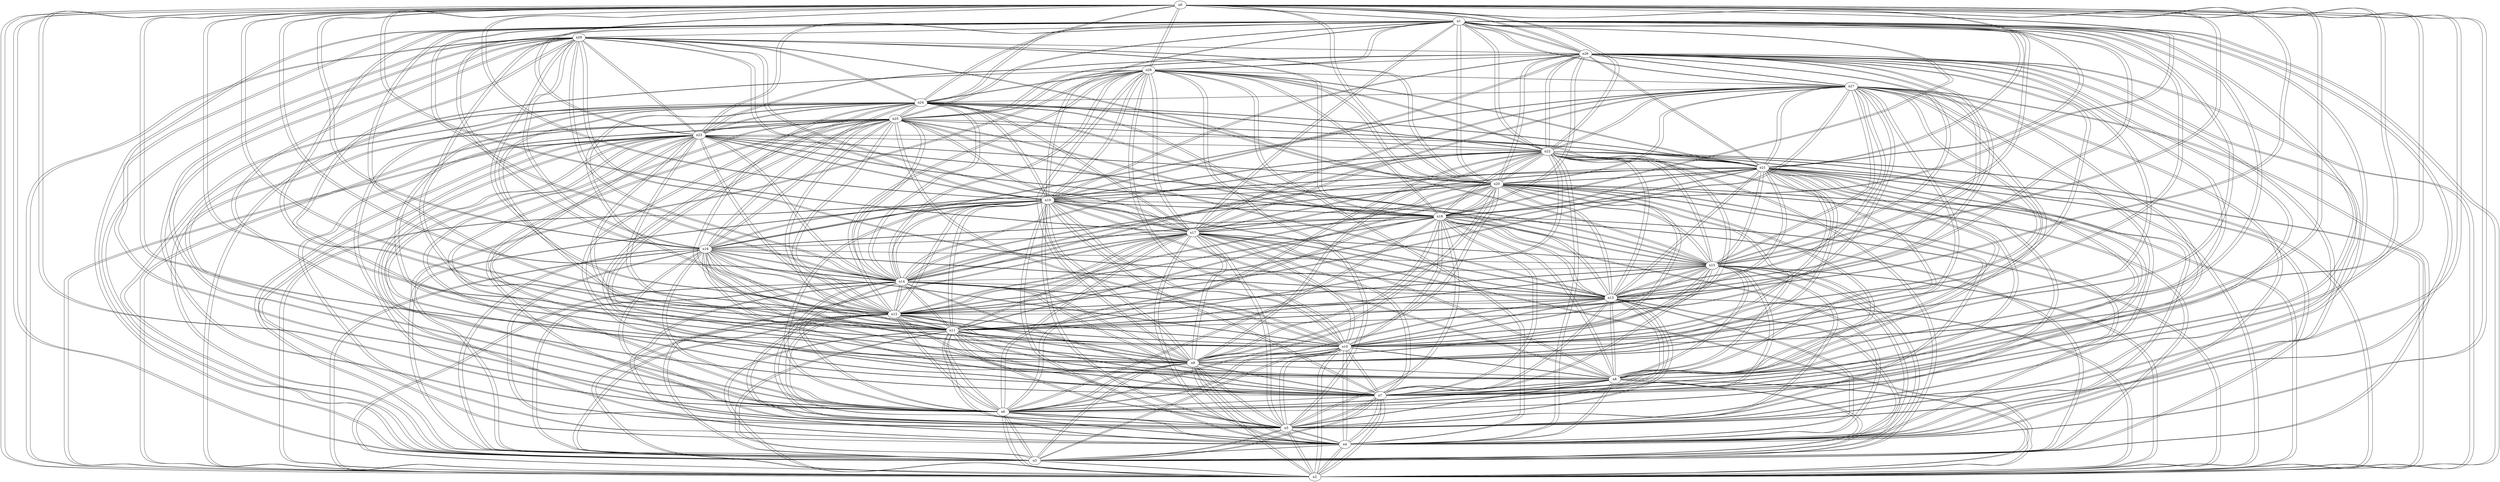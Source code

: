 graph {
n0;
n1;
n2;
n3;
n4;
n5;
n6;
n7;
n8;
n9;
n10;
n11;
n12;
n13;
n14;
n15;
n16;
n17;
n18;
n19;
n20;
n21;
n22;
n23;
n24;
n25;
n26;
n27;
n28;
n29;
n0 -- n10;
n0 -- n20;
n0 -- n16;
n0 -- n1;
n0 -- n22;
n0 -- n4;
n0 -- n19;
n0 -- n8;
n0 -- n24;
n0 -- n21;
n0 -- n13;
n0 -- n6;
n0 -- n9;
n0 -- n12;
n0 -- n3;
n0 -- n5;
n0 -- n14;
n0 -- n2;
n0 -- n11;
n0 -- n26;
n0 -- n17;
n0 -- n7;
n0 -- n15;
n0 -- n18;
n0 -- n28;
n0 -- n23;
n1 -- n10;
n1 -- n20;
n1 -- n16;
n1 -- n0;
n1 -- n22;
n1 -- n4;
n1 -- n19;
n1 -- n29;
n1 -- n8;
n1 -- n24;
n1 -- n21;
n1 -- n13;
n1 -- n6;
n1 -- n9;
n1 -- n12;
n1 -- n3;
n1 -- n5;
n1 -- n27;
n1 -- n14;
n1 -- n2;
n1 -- n11;
n1 -- n26;
n1 -- n17;
n1 -- n7;
n1 -- n15;
n1 -- n18;
n1 -- n28;
n1 -- n23;
n1 -- n25;
n2 -- n10;
n2 -- n20;
n2 -- n16;
n2 -- n0;
n2 -- n1;
n2 -- n22;
n2 -- n4;
n2 -- n19;
n2 -- n29;
n2 -- n8;
n2 -- n21;
n2 -- n13;
n2 -- n6;
n2 -- n9;
n2 -- n12;
n2 -- n3;
n2 -- n5;
n2 -- n27;
n2 -- n14;
n2 -- n11;
n2 -- n26;
n2 -- n17;
n2 -- n7;
n2 -- n15;
n2 -- n18;
n2 -- n28;
n2 -- n23;
n2 -- n25;
n3 -- n10;
n3 -- n20;
n3 -- n16;
n3 -- n0;
n3 -- n1;
n3 -- n22;
n3 -- n4;
n3 -- n19;
n3 -- n29;
n3 -- n8;
n3 -- n24;
n3 -- n21;
n3 -- n13;
n3 -- n6;
n3 -- n9;
n3 -- n12;
n3 -- n5;
n3 -- n27;
n3 -- n14;
n3 -- n2;
n3 -- n11;
n3 -- n17;
n3 -- n7;
n3 -- n15;
n3 -- n18;
n3 -- n28;
n3 -- n23;
n3 -- n25;
n4 -- n10;
n4 -- n20;
n4 -- n16;
n4 -- n0;
n4 -- n1;
n4 -- n22;
n4 -- n19;
n4 -- n8;
n4 -- n21;
n4 -- n13;
n4 -- n6;
n4 -- n9;
n4 -- n12;
n4 -- n3;
n4 -- n5;
n4 -- n27;
n4 -- n14;
n4 -- n2;
n4 -- n11;
n4 -- n26;
n4 -- n17;
n4 -- n7;
n4 -- n15;
n4 -- n18;
n4 -- n28;
n4 -- n23;
n4 -- n25;
n5 -- n10;
n5 -- n20;
n5 -- n16;
n5 -- n0;
n5 -- n1;
n5 -- n22;
n5 -- n4;
n5 -- n19;
n5 -- n29;
n5 -- n8;
n5 -- n24;
n5 -- n21;
n5 -- n13;
n5 -- n6;
n5 -- n9;
n5 -- n12;
n5 -- n3;
n5 -- n14;
n5 -- n2;
n5 -- n11;
n5 -- n26;
n5 -- n17;
n5 -- n7;
n5 -- n15;
n5 -- n18;
n5 -- n28;
n5 -- n23;
n5 -- n25;
n6 -- n10;
n6 -- n20;
n6 -- n16;
n6 -- n0;
n6 -- n1;
n6 -- n22;
n6 -- n4;
n6 -- n19;
n6 -- n29;
n6 -- n8;
n6 -- n24;
n6 -- n21;
n6 -- n13;
n6 -- n9;
n6 -- n12;
n6 -- n3;
n6 -- n5;
n6 -- n14;
n6 -- n2;
n6 -- n11;
n6 -- n17;
n6 -- n7;
n6 -- n15;
n6 -- n18;
n6 -- n23;
n6 -- n25;
n7 -- n10;
n7 -- n20;
n7 -- n16;
n7 -- n0;
n7 -- n1;
n7 -- n22;
n7 -- n4;
n7 -- n19;
n7 -- n29;
n7 -- n8;
n7 -- n24;
n7 -- n21;
n7 -- n13;
n7 -- n6;
n7 -- n9;
n7 -- n12;
n7 -- n3;
n7 -- n5;
n7 -- n27;
n7 -- n14;
n7 -- n2;
n7 -- n11;
n7 -- n26;
n7 -- n17;
n7 -- n15;
n7 -- n18;
n7 -- n23;
n7 -- n25;
n8 -- n10;
n8 -- n20;
n8 -- n16;
n8 -- n0;
n8 -- n1;
n8 -- n22;
n8 -- n4;
n8 -- n19;
n8 -- n21;
n8 -- n13;
n8 -- n6;
n8 -- n9;
n8 -- n12;
n8 -- n3;
n8 -- n5;
n8 -- n27;
n8 -- n14;
n8 -- n2;
n8 -- n11;
n8 -- n26;
n8 -- n17;
n8 -- n7;
n8 -- n15;
n8 -- n18;
n8 -- n23;
n9 -- n10;
n9 -- n20;
n9 -- n16;
n9 -- n0;
n9 -- n1;
n9 -- n22;
n9 -- n4;
n9 -- n19;
n9 -- n8;
n9 -- n24;
n9 -- n21;
n9 -- n13;
n9 -- n6;
n9 -- n12;
n9 -- n3;
n9 -- n5;
n9 -- n27;
n9 -- n14;
n9 -- n2;
n9 -- n11;
n9 -- n26;
n9 -- n17;
n9 -- n7;
n9 -- n15;
n9 -- n18;
n9 -- n28;
n9 -- n23;
n9 -- n25;
n10 -- n20;
n10 -- n16;
n10 -- n0;
n10 -- n1;
n10 -- n22;
n10 -- n4;
n10 -- n19;
n10 -- n29;
n10 -- n8;
n10 -- n24;
n10 -- n21;
n10 -- n13;
n10 -- n6;
n10 -- n9;
n10 -- n12;
n10 -- n3;
n10 -- n5;
n10 -- n27;
n10 -- n14;
n10 -- n2;
n10 -- n11;
n10 -- n26;
n10 -- n17;
n10 -- n7;
n10 -- n15;
n10 -- n18;
n10 -- n28;
n10 -- n23;
n10 -- n25;
n11 -- n10;
n11 -- n20;
n11 -- n16;
n11 -- n0;
n11 -- n1;
n11 -- n22;
n11 -- n4;
n11 -- n19;
n11 -- n29;
n11 -- n8;
n11 -- n24;
n11 -- n21;
n11 -- n13;
n11 -- n6;
n11 -- n9;
n11 -- n12;
n11 -- n3;
n11 -- n5;
n11 -- n27;
n11 -- n14;
n11 -- n2;
n11 -- n17;
n11 -- n7;
n11 -- n15;
n11 -- n18;
n11 -- n23;
n11 -- n25;
n12 -- n10;
n12 -- n20;
n12 -- n16;
n12 -- n0;
n12 -- n1;
n12 -- n4;
n12 -- n19;
n12 -- n29;
n12 -- n8;
n12 -- n24;
n12 -- n21;
n12 -- n13;
n12 -- n6;
n12 -- n9;
n12 -- n3;
n12 -- n5;
n12 -- n27;
n12 -- n14;
n12 -- n2;
n12 -- n11;
n12 -- n26;
n12 -- n17;
n12 -- n7;
n12 -- n15;
n12 -- n18;
n12 -- n28;
n12 -- n23;
n12 -- n25;
n13 -- n10;
n13 -- n20;
n13 -- n16;
n13 -- n0;
n13 -- n1;
n13 -- n22;
n13 -- n4;
n13 -- n19;
n13 -- n29;
n13 -- n8;
n13 -- n24;
n13 -- n21;
n13 -- n6;
n13 -- n9;
n13 -- n12;
n13 -- n3;
n13 -- n5;
n13 -- n27;
n13 -- n14;
n13 -- n2;
n13 -- n11;
n13 -- n26;
n13 -- n17;
n13 -- n7;
n13 -- n15;
n13 -- n18;
n13 -- n25;
n14 -- n10;
n14 -- n20;
n14 -- n16;
n14 -- n0;
n14 -- n1;
n14 -- n22;
n14 -- n4;
n14 -- n19;
n14 -- n29;
n14 -- n8;
n14 -- n24;
n14 -- n21;
n14 -- n13;
n14 -- n6;
n14 -- n9;
n14 -- n12;
n14 -- n3;
n14 -- n5;
n14 -- n27;
n14 -- n2;
n14 -- n11;
n14 -- n17;
n14 -- n7;
n14 -- n15;
n14 -- n18;
n14 -- n28;
n14 -- n23;
n14 -- n25;
n15 -- n10;
n15 -- n20;
n15 -- n16;
n15 -- n0;
n15 -- n1;
n15 -- n22;
n15 -- n4;
n15 -- n19;
n15 -- n29;
n15 -- n8;
n15 -- n21;
n15 -- n13;
n15 -- n6;
n15 -- n9;
n15 -- n12;
n15 -- n3;
n15 -- n5;
n15 -- n27;
n15 -- n14;
n15 -- n2;
n15 -- n11;
n15 -- n26;
n15 -- n17;
n15 -- n7;
n15 -- n18;
n15 -- n23;
n16 -- n10;
n16 -- n13;
n16 -- n6;
n16 -- n9;
n16 -- n20;
n16 -- n12;
n16 -- n3;
n16 -- n0;
n16 -- n5;
n16 -- n14;
n16 -- n1;
n16 -- n4;
n16 -- n2;
n16 -- n19;
n16 -- n11;
n16 -- n29;
n16 -- n8;
n16 -- n26;
n16 -- n17;
n16 -- n24;
n16 -- n7;
n16 -- n15;
n16 -- n18;
n16 -- n25;
n17 -- n10;
n17 -- n20;
n17 -- n16;
n17 -- n0;
n17 -- n1;
n17 -- n22;
n17 -- n4;
n17 -- n19;
n17 -- n29;
n17 -- n8;
n17 -- n24;
n17 -- n21;
n17 -- n13;
n17 -- n6;
n17 -- n9;
n17 -- n12;
n17 -- n3;
n17 -- n5;
n17 -- n27;
n17 -- n14;
n17 -- n2;
n17 -- n11;
n17 -- n7;
n17 -- n15;
n17 -- n18;
n17 -- n28;
n17 -- n25;
n18 -- n10;
n18 -- n20;
n18 -- n16;
n18 -- n0;
n18 -- n1;
n18 -- n22;
n18 -- n4;
n18 -- n19;
n18 -- n29;
n18 -- n8;
n18 -- n24;
n18 -- n21;
n18 -- n13;
n18 -- n6;
n18 -- n9;
n18 -- n12;
n18 -- n3;
n18 -- n5;
n18 -- n14;
n18 -- n2;
n18 -- n11;
n18 -- n26;
n18 -- n17;
n18 -- n7;
n18 -- n15;
n18 -- n28;
n18 -- n23;
n18 -- n25;
n19 -- n10;
n19 -- n20;
n19 -- n16;
n19 -- n0;
n19 -- n1;
n19 -- n22;
n19 -- n4;
n19 -- n29;
n19 -- n8;
n19 -- n24;
n19 -- n21;
n19 -- n13;
n19 -- n6;
n19 -- n9;
n19 -- n12;
n19 -- n3;
n19 -- n5;
n19 -- n27;
n19 -- n14;
n19 -- n2;
n19 -- n11;
n19 -- n26;
n19 -- n17;
n19 -- n7;
n19 -- n15;
n19 -- n18;
n19 -- n28;
n19 -- n23;
n20 -- n10;
n20 -- n16;
n20 -- n0;
n20 -- n1;
n20 -- n22;
n20 -- n4;
n20 -- n19;
n20 -- n29;
n20 -- n8;
n20 -- n24;
n20 -- n21;
n20 -- n13;
n20 -- n6;
n20 -- n9;
n20 -- n12;
n20 -- n3;
n20 -- n5;
n20 -- n27;
n20 -- n14;
n20 -- n2;
n20 -- n11;
n20 -- n26;
n20 -- n17;
n20 -- n7;
n20 -- n15;
n20 -- n18;
n20 -- n28;
n20 -- n23;
n21 -- n10;
n21 -- n20;
n21 -- n0;
n21 -- n1;
n21 -- n22;
n21 -- n4;
n21 -- n19;
n21 -- n8;
n21 -- n24;
n21 -- n13;
n21 -- n6;
n21 -- n9;
n21 -- n12;
n21 -- n3;
n21 -- n5;
n21 -- n27;
n21 -- n14;
n21 -- n2;
n21 -- n11;
n21 -- n26;
n21 -- n17;
n21 -- n15;
n21 -- n7;
n21 -- n18;
n21 -- n28;
n21 -- n23;
n21 -- n25;
n22 -- n10;
n22 -- n20;
n22 -- n0;
n22 -- n1;
n22 -- n4;
n22 -- n19;
n22 -- n8;
n22 -- n24;
n22 -- n21;
n22 -- n13;
n22 -- n6;
n22 -- n9;
n22 -- n3;
n22 -- n5;
n22 -- n27;
n22 -- n14;
n22 -- n2;
n22 -- n11;
n22 -- n26;
n22 -- n17;
n22 -- n7;
n22 -- n15;
n22 -- n18;
n22 -- n28;
n22 -- n23;
n22 -- n25;
n23 -- n21;
n23 -- n10;
n23 -- n6;
n23 -- n20;
n23 -- n9;
n23 -- n12;
n23 -- n3;
n23 -- n0;
n23 -- n5;
n23 -- n14;
n23 -- n1;
n23 -- n22;
n23 -- n4;
n23 -- n19;
n23 -- n2;
n23 -- n11;
n23 -- n29;
n23 -- n8;
n23 -- n26;
n23 -- n24;
n23 -- n15;
n23 -- n7;
n23 -- n18;
n23 -- n25;
n24 -- n21;
n24 -- n10;
n24 -- n13;
n24 -- n6;
n24 -- n9;
n24 -- n20;
n24 -- n12;
n24 -- n16;
n24 -- n3;
n24 -- n0;
n24 -- n5;
n24 -- n27;
n24 -- n14;
n24 -- n1;
n24 -- n22;
n24 -- n19;
n24 -- n11;
n24 -- n29;
n24 -- n17;
n24 -- n7;
n24 -- n18;
n24 -- n28;
n24 -- n23;
n24 -- n25;
n25 -- n21;
n25 -- n13;
n25 -- n10;
n25 -- n6;
n25 -- n9;
n25 -- n12;
n25 -- n16;
n25 -- n3;
n25 -- n5;
n25 -- n14;
n25 -- n1;
n25 -- n22;
n25 -- n4;
n25 -- n2;
n25 -- n11;
n25 -- n26;
n25 -- n24;
n25 -- n17;
n25 -- n7;
n25 -- n18;
n25 -- n28;
n25 -- n23;
n26 -- n21;
n26 -- n10;
n26 -- n13;
n26 -- n9;
n26 -- n20;
n26 -- n12;
n26 -- n16;
n26 -- n0;
n26 -- n5;
n26 -- n27;
n26 -- n22;
n26 -- n1;
n26 -- n4;
n26 -- n2;
n26 -- n19;
n26 -- n29;
n26 -- n8;
n26 -- n15;
n26 -- n7;
n26 -- n18;
n26 -- n28;
n26 -- n23;
n26 -- n25;
n27 -- n21;
n27 -- n10;
n27 -- n13;
n27 -- n9;
n27 -- n20;
n27 -- n12;
n27 -- n3;
n27 -- n14;
n27 -- n22;
n27 -- n1;
n27 -- n4;
n27 -- n19;
n27 -- n2;
n27 -- n11;
n27 -- n8;
n27 -- n26;
n27 -- n24;
n27 -- n17;
n27 -- n15;
n27 -- n7;
n27 -- n28;
n28 -- n21;
n28 -- n10;
n28 -- n20;
n28 -- n9;
n28 -- n12;
n28 -- n3;
n28 -- n27;
n28 -- n5;
n28 -- n0;
n28 -- n14;
n28 -- n1;
n28 -- n22;
n28 -- n4;
n28 -- n2;
n28 -- n19;
n28 -- n26;
n28 -- n17;
n28 -- n24;
n28 -- n18;
n28 -- n25;
n29 -- n10;
n29 -- n13;
n29 -- n6;
n29 -- n20;
n29 -- n12;
n29 -- n16;
n29 -- n3;
n29 -- n5;
n29 -- n14;
n29 -- n1;
n29 -- n19;
n29 -- n2;
n29 -- n11;
n29 -- n26;
n29 -- n17;
n29 -- n24;
n29 -- n7;
n29 -- n15;
n29 -- n18;
n29 -- n23;
}
